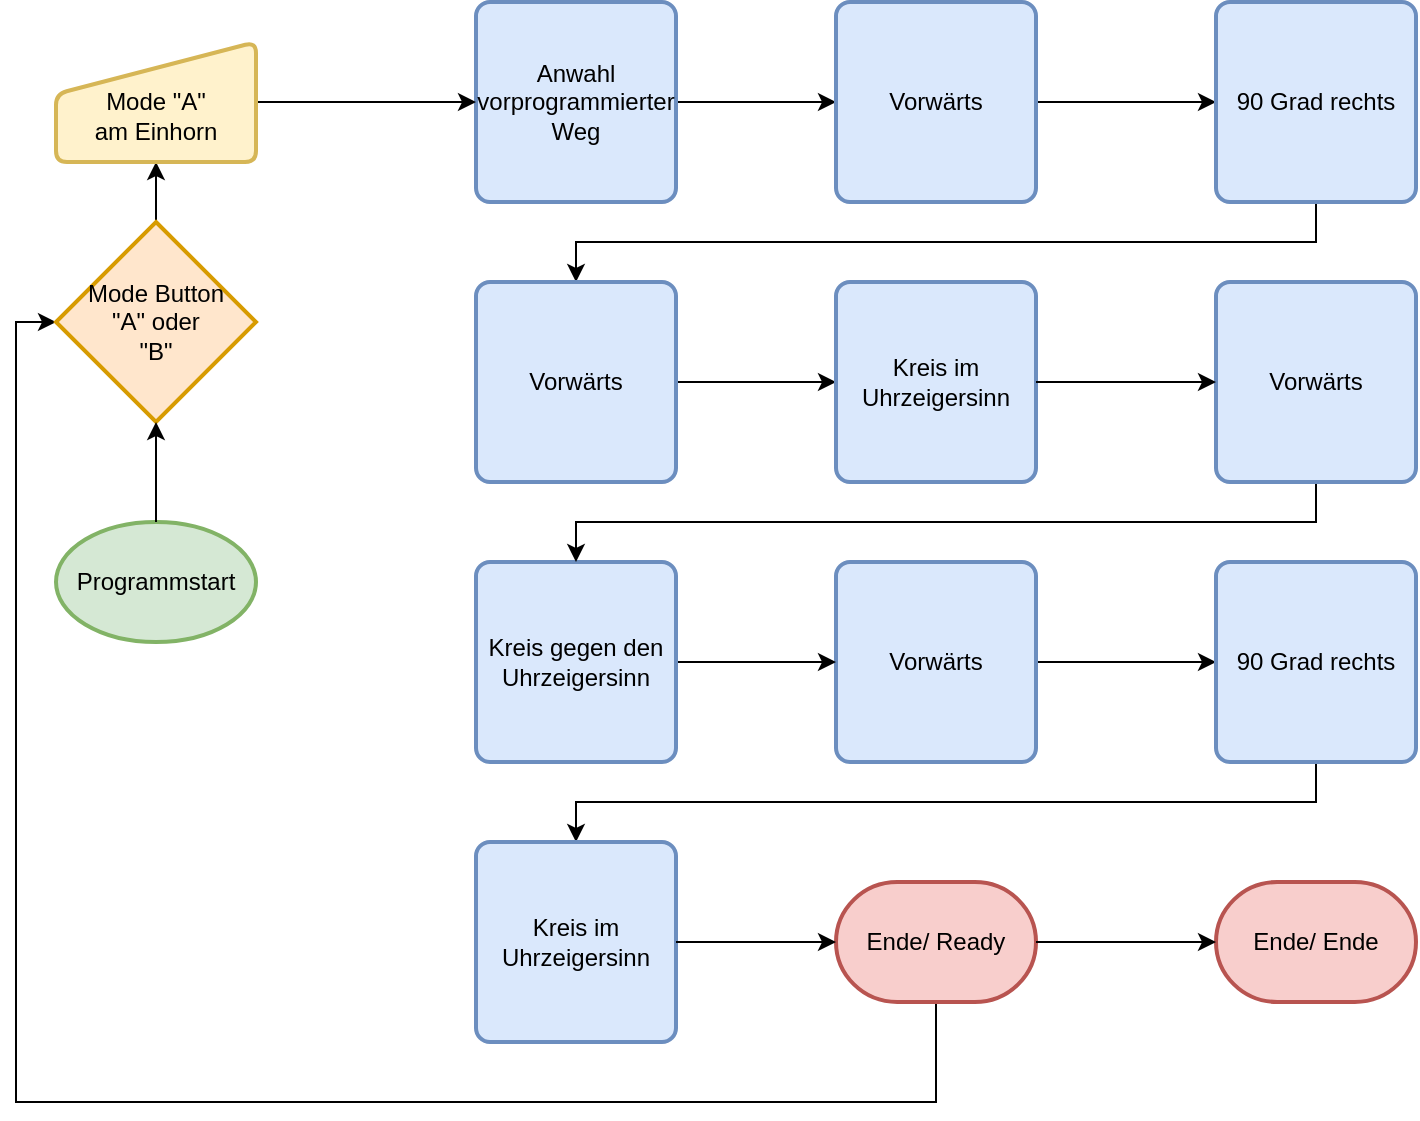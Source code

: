 <mxfile version="20.8.5" type="device"><diagram id="g4rS010QmZ5MMd0urpF_" name="Seite-1"><mxGraphModel dx="836" dy="491" grid="1" gridSize="10" guides="1" tooltips="1" connect="1" arrows="1" fold="1" page="1" pageScale="1" pageWidth="1169" pageHeight="827" math="0" shadow="0"><root><mxCell id="0"/><mxCell id="1" parent="0"/><mxCell id="bfSCgxuZW0zlUusH7Oof-1" value="Programmstart" style="strokeWidth=2;html=1;shape=mxgraph.flowchart.start_1;whiteSpace=wrap;fillColor=#d5e8d4;strokeColor=#82b366;" vertex="1" parent="1"><mxGeometry x="70" y="320" width="100" height="60" as="geometry"/></mxCell><mxCell id="bfSCgxuZW0zlUusH7Oof-15" style="edgeStyle=orthogonalEdgeStyle;rounded=0;orthogonalLoop=1;jettySize=auto;html=1;exitX=1;exitY=0.5;exitDx=0;exitDy=0;entryX=0;entryY=0.5;entryDx=0;entryDy=0;" edge="1" parent="1" source="bfSCgxuZW0zlUusH7Oof-2" target="bfSCgxuZW0zlUusH7Oof-3"><mxGeometry relative="1" as="geometry"/></mxCell><mxCell id="bfSCgxuZW0zlUusH7Oof-2" value="&lt;div&gt;Anwahl vorprogrammierter&lt;/div&gt;&lt;div&gt;Weg&lt;br&gt;&lt;/div&gt;" style="rounded=1;whiteSpace=wrap;html=1;absoluteArcSize=1;arcSize=14;strokeWidth=2;fillColor=#dae8fc;strokeColor=#6c8ebf;" vertex="1" parent="1"><mxGeometry x="280" y="60" width="100" height="100" as="geometry"/></mxCell><mxCell id="bfSCgxuZW0zlUusH7Oof-16" style="edgeStyle=orthogonalEdgeStyle;rounded=0;orthogonalLoop=1;jettySize=auto;html=1;exitX=1;exitY=0.5;exitDx=0;exitDy=0;entryX=0;entryY=0.5;entryDx=0;entryDy=0;" edge="1" parent="1" source="bfSCgxuZW0zlUusH7Oof-3" target="bfSCgxuZW0zlUusH7Oof-4"><mxGeometry relative="1" as="geometry"/></mxCell><mxCell id="bfSCgxuZW0zlUusH7Oof-3" value="Vorwärts" style="rounded=1;whiteSpace=wrap;html=1;absoluteArcSize=1;arcSize=14;strokeWidth=2;fillColor=#dae8fc;strokeColor=#6c8ebf;" vertex="1" parent="1"><mxGeometry x="460" y="60" width="100" height="100" as="geometry"/></mxCell><mxCell id="bfSCgxuZW0zlUusH7Oof-17" style="edgeStyle=orthogonalEdgeStyle;rounded=0;orthogonalLoop=1;jettySize=auto;html=1;exitX=0.5;exitY=1;exitDx=0;exitDy=0;entryX=0.5;entryY=0;entryDx=0;entryDy=0;" edge="1" parent="1" source="bfSCgxuZW0zlUusH7Oof-4" target="bfSCgxuZW0zlUusH7Oof-5"><mxGeometry relative="1" as="geometry"/></mxCell><mxCell id="bfSCgxuZW0zlUusH7Oof-4" value="90 Grad rechts" style="rounded=1;whiteSpace=wrap;html=1;absoluteArcSize=1;arcSize=14;strokeWidth=2;fillColor=#dae8fc;strokeColor=#6c8ebf;" vertex="1" parent="1"><mxGeometry x="650" y="60" width="100" height="100" as="geometry"/></mxCell><mxCell id="bfSCgxuZW0zlUusH7Oof-18" style="edgeStyle=orthogonalEdgeStyle;rounded=0;orthogonalLoop=1;jettySize=auto;html=1;exitX=1;exitY=0.5;exitDx=0;exitDy=0;entryX=0;entryY=0.5;entryDx=0;entryDy=0;" edge="1" parent="1" source="bfSCgxuZW0zlUusH7Oof-5" target="bfSCgxuZW0zlUusH7Oof-6"><mxGeometry relative="1" as="geometry"/></mxCell><mxCell id="bfSCgxuZW0zlUusH7Oof-5" value="Vorwärts" style="rounded=1;whiteSpace=wrap;html=1;absoluteArcSize=1;arcSize=14;strokeWidth=2;fillColor=#dae8fc;strokeColor=#6c8ebf;" vertex="1" parent="1"><mxGeometry x="280" y="200" width="100" height="100" as="geometry"/></mxCell><mxCell id="bfSCgxuZW0zlUusH7Oof-6" value="&lt;div&gt;Kreis im Uhrzeigersinn&lt;/div&gt;" style="rounded=1;whiteSpace=wrap;html=1;absoluteArcSize=1;arcSize=14;strokeWidth=2;fillColor=#dae8fc;strokeColor=#6c8ebf;" vertex="1" parent="1"><mxGeometry x="460" y="200" width="100" height="100" as="geometry"/></mxCell><mxCell id="bfSCgxuZW0zlUusH7Oof-21" style="edgeStyle=orthogonalEdgeStyle;rounded=0;orthogonalLoop=1;jettySize=auto;html=1;exitX=1;exitY=0.5;exitDx=0;exitDy=0;entryX=0;entryY=0.5;entryDx=0;entryDy=0;" edge="1" parent="1" source="bfSCgxuZW0zlUusH7Oof-7" target="bfSCgxuZW0zlUusH7Oof-8"><mxGeometry relative="1" as="geometry"/></mxCell><mxCell id="bfSCgxuZW0zlUusH7Oof-7" value="Vorwärts" style="rounded=1;whiteSpace=wrap;html=1;absoluteArcSize=1;arcSize=14;strokeWidth=2;fillColor=#dae8fc;strokeColor=#6c8ebf;" vertex="1" parent="1"><mxGeometry x="460" y="340" width="100" height="100" as="geometry"/></mxCell><mxCell id="bfSCgxuZW0zlUusH7Oof-30" style="edgeStyle=orthogonalEdgeStyle;rounded=0;orthogonalLoop=1;jettySize=auto;html=1;exitX=0.5;exitY=1;exitDx=0;exitDy=0;entryX=0.5;entryY=0;entryDx=0;entryDy=0;" edge="1" parent="1" source="bfSCgxuZW0zlUusH7Oof-8" target="bfSCgxuZW0zlUusH7Oof-23"><mxGeometry relative="1" as="geometry"/></mxCell><mxCell id="bfSCgxuZW0zlUusH7Oof-8" value="90 Grad rechts" style="rounded=1;whiteSpace=wrap;html=1;absoluteArcSize=1;arcSize=14;strokeWidth=2;fillColor=#dae8fc;strokeColor=#6c8ebf;" vertex="1" parent="1"><mxGeometry x="650" y="340" width="100" height="100" as="geometry"/></mxCell><mxCell id="bfSCgxuZW0zlUusH7Oof-20" style="edgeStyle=orthogonalEdgeStyle;rounded=0;orthogonalLoop=1;jettySize=auto;html=1;exitX=1;exitY=0.5;exitDx=0;exitDy=0;entryX=0;entryY=0.5;entryDx=0;entryDy=0;" edge="1" parent="1" source="bfSCgxuZW0zlUusH7Oof-10" target="bfSCgxuZW0zlUusH7Oof-7"><mxGeometry relative="1" as="geometry"/></mxCell><mxCell id="bfSCgxuZW0zlUusH7Oof-10" value="Kreis gegen den Uhrzeigersinn" style="rounded=1;whiteSpace=wrap;html=1;absoluteArcSize=1;arcSize=14;strokeWidth=2;fillColor=#dae8fc;strokeColor=#6c8ebf;" vertex="1" parent="1"><mxGeometry x="280" y="340" width="100" height="100" as="geometry"/></mxCell><mxCell id="bfSCgxuZW0zlUusH7Oof-19" style="edgeStyle=orthogonalEdgeStyle;rounded=0;orthogonalLoop=1;jettySize=auto;html=1;exitX=0.5;exitY=1;exitDx=0;exitDy=0;entryX=0.5;entryY=0;entryDx=0;entryDy=0;" edge="1" parent="1" source="bfSCgxuZW0zlUusH7Oof-11" target="bfSCgxuZW0zlUusH7Oof-10"><mxGeometry relative="1" as="geometry"/></mxCell><mxCell id="bfSCgxuZW0zlUusH7Oof-11" value="Vorwärts" style="rounded=1;whiteSpace=wrap;html=1;absoluteArcSize=1;arcSize=14;strokeWidth=2;fillColor=#dae8fc;strokeColor=#6c8ebf;" vertex="1" parent="1"><mxGeometry x="650" y="200" width="100" height="100" as="geometry"/></mxCell><mxCell id="bfSCgxuZW0zlUusH7Oof-45" style="edgeStyle=orthogonalEdgeStyle;rounded=0;orthogonalLoop=1;jettySize=auto;html=1;exitX=0.5;exitY=1;exitDx=0;exitDy=0;exitPerimeter=0;entryX=0;entryY=0.5;entryDx=0;entryDy=0;entryPerimeter=0;" edge="1" parent="1" source="bfSCgxuZW0zlUusH7Oof-12" target="bfSCgxuZW0zlUusH7Oof-38"><mxGeometry relative="1" as="geometry"><mxPoint x="20" y="300" as="targetPoint"/><Array as="points"><mxPoint x="510" y="610"/><mxPoint x="50" y="610"/><mxPoint x="50" y="220"/></Array></mxGeometry></mxCell><mxCell id="bfSCgxuZW0zlUusH7Oof-12" value="Ende/ Ready" style="strokeWidth=2;html=1;shape=mxgraph.flowchart.terminator;whiteSpace=wrap;fillColor=#f8cecc;strokeColor=#b85450;" vertex="1" parent="1"><mxGeometry x="460" y="500" width="100" height="60" as="geometry"/></mxCell><mxCell id="bfSCgxuZW0zlUusH7Oof-14" value="" style="endArrow=classic;html=1;rounded=0;entryX=0;entryY=0.5;entryDx=0;entryDy=0;exitX=1;exitY=0.5;exitDx=0;exitDy=0;" edge="1" parent="1" source="bfSCgxuZW0zlUusH7Oof-6" target="bfSCgxuZW0zlUusH7Oof-11"><mxGeometry width="50" height="50" relative="1" as="geometry"><mxPoint x="470" y="270" as="sourcePoint"/><mxPoint x="520" y="220" as="targetPoint"/></mxGeometry></mxCell><mxCell id="bfSCgxuZW0zlUusH7Oof-23" value="Kreis im Uhrzeigersinn" style="rounded=1;whiteSpace=wrap;html=1;absoluteArcSize=1;arcSize=14;strokeWidth=2;fillColor=#dae8fc;strokeColor=#6c8ebf;" vertex="1" parent="1"><mxGeometry x="280" y="480" width="100" height="100" as="geometry"/></mxCell><mxCell id="bfSCgxuZW0zlUusH7Oof-37" value="" style="endArrow=classic;html=1;rounded=0;entryX=0;entryY=0.5;entryDx=0;entryDy=0;entryPerimeter=0;exitX=1;exitY=0.5;exitDx=0;exitDy=0;" edge="1" parent="1" source="bfSCgxuZW0zlUusH7Oof-23" target="bfSCgxuZW0zlUusH7Oof-12"><mxGeometry width="50" height="50" relative="1" as="geometry"><mxPoint x="430" y="290" as="sourcePoint"/><mxPoint x="480" y="240" as="targetPoint"/></mxGeometry></mxCell><mxCell id="bfSCgxuZW0zlUusH7Oof-42" style="edgeStyle=orthogonalEdgeStyle;rounded=0;orthogonalLoop=1;jettySize=auto;html=1;exitX=0.5;exitY=0;exitDx=0;exitDy=0;exitPerimeter=0;entryX=0.5;entryY=1;entryDx=0;entryDy=0;" edge="1" parent="1" source="bfSCgxuZW0zlUusH7Oof-38" target="bfSCgxuZW0zlUusH7Oof-40"><mxGeometry relative="1" as="geometry"/></mxCell><mxCell id="bfSCgxuZW0zlUusH7Oof-38" value="&lt;div&gt;Mode Button&lt;/div&gt;&lt;div&gt;&quot;A&quot; oder&lt;/div&gt;&lt;div&gt;&quot;B&quot;&lt;br&gt;&lt;/div&gt;" style="strokeWidth=2;html=1;shape=mxgraph.flowchart.decision;whiteSpace=wrap;fillColor=#ffe6cc;strokeColor=#d79b00;" vertex="1" parent="1"><mxGeometry x="70" y="170" width="100" height="100" as="geometry"/></mxCell><mxCell id="bfSCgxuZW0zlUusH7Oof-43" style="edgeStyle=orthogonalEdgeStyle;rounded=0;orthogonalLoop=1;jettySize=auto;html=1;exitX=1;exitY=0.5;exitDx=0;exitDy=0;entryX=0;entryY=0.5;entryDx=0;entryDy=0;" edge="1" parent="1" source="bfSCgxuZW0zlUusH7Oof-40" target="bfSCgxuZW0zlUusH7Oof-2"><mxGeometry relative="1" as="geometry"/></mxCell><mxCell id="bfSCgxuZW0zlUusH7Oof-40" value="&lt;div&gt;&lt;br&gt;&lt;/div&gt;&lt;div&gt;Mode &quot;A&quot;&lt;/div&gt;&lt;div&gt;am Einhorn&lt;br&gt;&lt;/div&gt;" style="html=1;strokeWidth=2;shape=manualInput;whiteSpace=wrap;rounded=1;size=26;arcSize=11;fillColor=#fff2cc;strokeColor=#d6b656;" vertex="1" parent="1"><mxGeometry x="70" y="80" width="100" height="60" as="geometry"/></mxCell><mxCell id="bfSCgxuZW0zlUusH7Oof-41" value="" style="endArrow=classic;html=1;rounded=0;exitX=0.5;exitY=0;exitDx=0;exitDy=0;exitPerimeter=0;entryX=0.5;entryY=1;entryDx=0;entryDy=0;entryPerimeter=0;" edge="1" parent="1" source="bfSCgxuZW0zlUusH7Oof-1" target="bfSCgxuZW0zlUusH7Oof-38"><mxGeometry width="50" height="50" relative="1" as="geometry"><mxPoint x="340" y="310" as="sourcePoint"/><mxPoint x="390" y="260" as="targetPoint"/></mxGeometry></mxCell><mxCell id="bfSCgxuZW0zlUusH7Oof-46" value="Ende/ Ende" style="strokeWidth=2;html=1;shape=mxgraph.flowchart.terminator;whiteSpace=wrap;fillColor=#f8cecc;strokeColor=#b85450;" vertex="1" parent="1"><mxGeometry x="650" y="500" width="100" height="60" as="geometry"/></mxCell><mxCell id="bfSCgxuZW0zlUusH7Oof-47" value="" style="endArrow=classic;html=1;rounded=0;entryX=0;entryY=0.5;entryDx=0;entryDy=0;entryPerimeter=0;exitX=1;exitY=0.5;exitDx=0;exitDy=0;exitPerimeter=0;" edge="1" parent="1" source="bfSCgxuZW0zlUusH7Oof-12" target="bfSCgxuZW0zlUusH7Oof-46"><mxGeometry width="50" height="50" relative="1" as="geometry"><mxPoint x="340" y="480" as="sourcePoint"/><mxPoint x="390" y="430" as="targetPoint"/></mxGeometry></mxCell></root></mxGraphModel></diagram></mxfile>